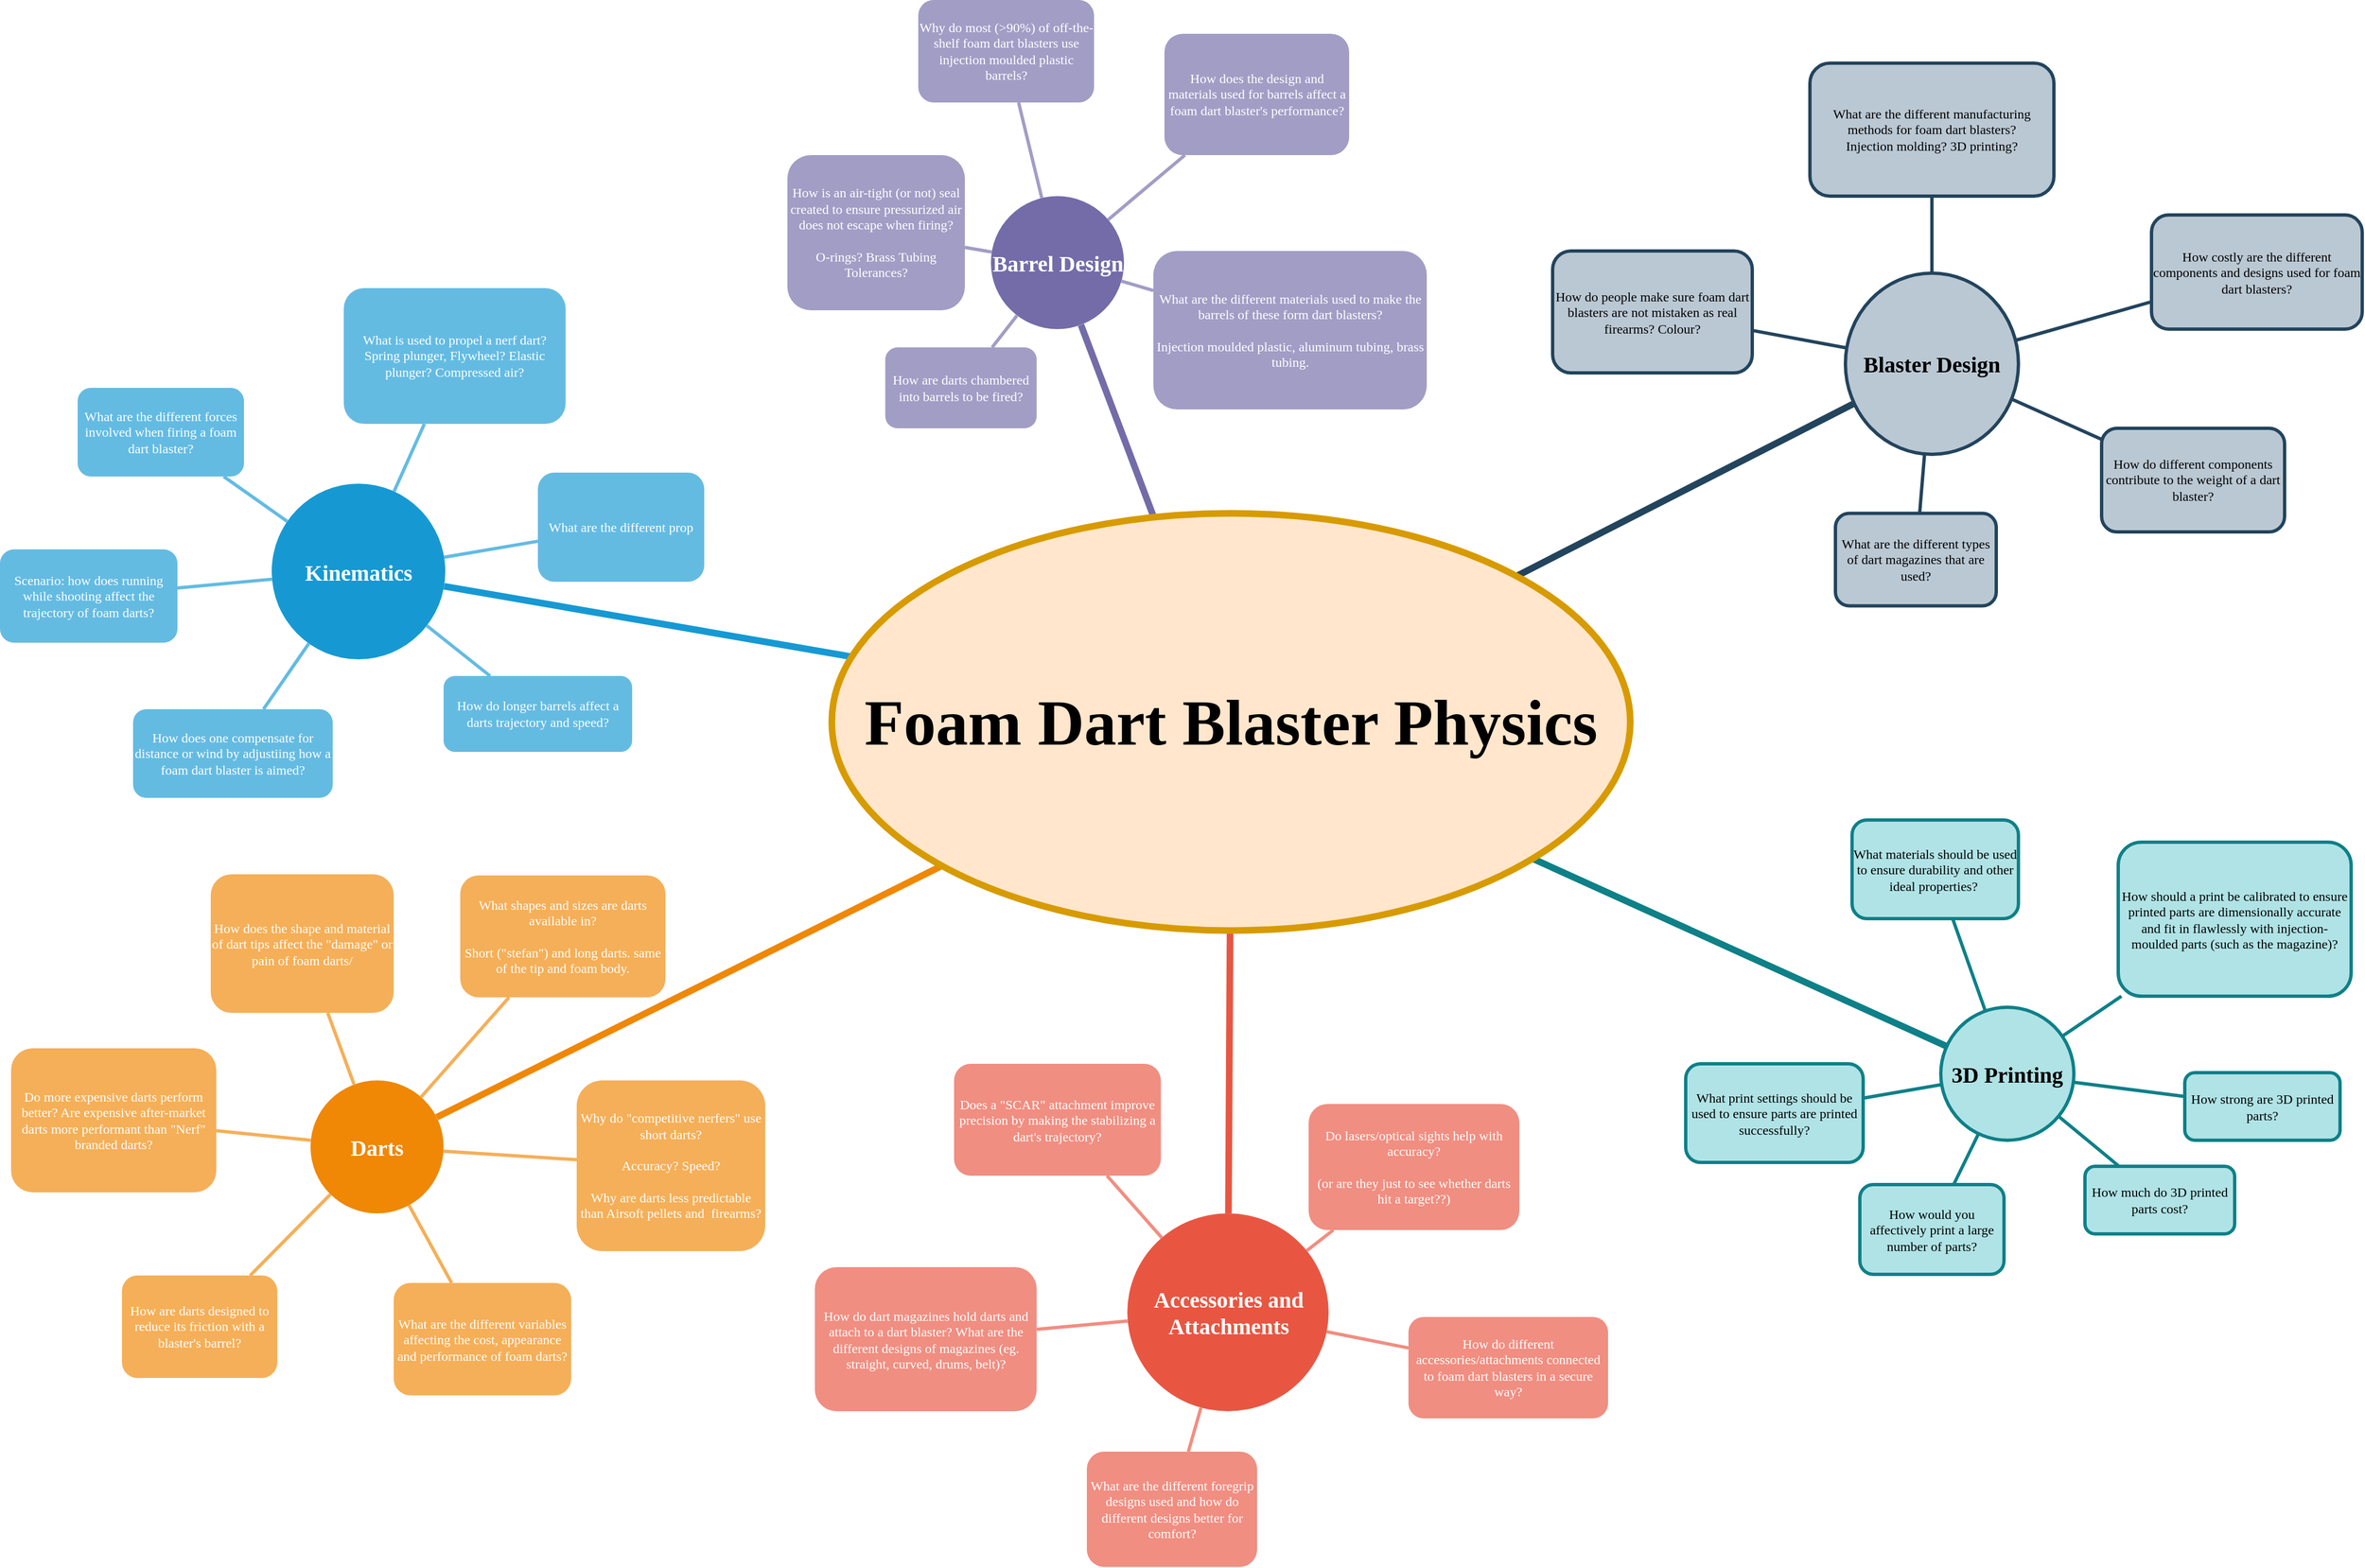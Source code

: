 <mxfile version="17.4.3" type="device"><diagram id="6a731a19-8d31-9384-78a2-239565b7b9f0" name="Page-1"><mxGraphModel dx="3160" dy="1696" grid="1" gridSize="10" guides="1" tooltips="1" connect="1" arrows="1" fold="1" page="1" pageScale="1" pageWidth="1169" pageHeight="827" background="none" math="0" shadow="0"><root><mxCell id="0"/><mxCell id="1" parent="0"/><mxCell id="1350" value="Kinematics" style="ellipse;whiteSpace=wrap;html=1;shadow=0;fontFamily=Tahoma;fontSize=20;fontColor=#FFFFFF;align=center;strokeWidth=3;fillColor=#1699D3;strokeColor=none;fontStyle=1" parent="1" vertex="1"><mxGeometry x="345" y="526.5" width="156.5" height="158.5" as="geometry"/></mxCell><mxCell id="1351" value="3D Printing" style="ellipse;whiteSpace=wrap;html=1;shadow=0;fontFamily=Tahoma;fontSize=20;align=center;strokeWidth=3;fillColor=#b0e3e6;strokeColor=#0e8088;fontStyle=1" parent="1" vertex="1"><mxGeometry x="1850" y="999" width="120" height="120" as="geometry"/></mxCell><mxCell id="1353" value="Blaster Design" style="ellipse;whiteSpace=wrap;html=1;shadow=0;fontFamily=Tahoma;fontSize=20;align=center;strokeWidth=3;fillColor=#bac8d3;strokeColor=#23445d;fontStyle=1" parent="1" vertex="1"><mxGeometry x="1764" y="336.5" width="156" height="163.5" as="geometry"/></mxCell><mxCell id="1354" value="Barrel Design" style="ellipse;whiteSpace=wrap;html=1;shadow=0;fontFamily=Tahoma;fontSize=20;fontColor=#FFFFFF;align=center;strokeWidth=3;fillColor=#736ca8;strokeColor=none;fontStyle=1" parent="1" vertex="1"><mxGeometry x="993.5" y="267" width="120" height="120" as="geometry"/></mxCell><mxCell id="1355" value="Darts" style="ellipse;whiteSpace=wrap;html=1;shadow=0;fontFamily=Tahoma;fontSize=20;fontColor=#FFFFFF;align=center;strokeWidth=3;fillColor=#F08705;strokeColor=none;fontStyle=1" parent="1" vertex="1"><mxGeometry x="380" y="1065" width="120" height="120" as="geometry"/></mxCell><mxCell id="1356" value="Accessories and Attachments" style="ellipse;whiteSpace=wrap;html=1;shadow=0;fontFamily=Tahoma;fontSize=20;fontColor=#FFFFFF;align=center;strokeWidth=3;fillColor=#E85642;strokeColor=none;fontStyle=1" parent="1" vertex="1"><mxGeometry x="1116.5" y="1185" width="181.5" height="178.5" as="geometry"/></mxCell><mxCell id="1357" value="How would you affectively print a large number of parts?" style="rounded=1;fillColor=#b0e3e6;strokeColor=#0e8088;strokeWidth=3;shadow=0;html=1;fontFamily=Tahoma;fontStyle=0;whiteSpace=wrap;" parent="1" vertex="1"><mxGeometry x="1777" y="1159" width="130" height="81" as="geometry"/></mxCell><mxCell id="1358" value="&lt;span style=&quot;&quot;&gt;What is used to propel a nerf dart? Spring plunger, Flywheel? Elastic plunger? Compressed air?&lt;/span&gt;" style="rounded=1;fillColor=#64BBE2;strokeColor=none;strokeWidth=3;shadow=0;html=1;fontColor=#FFFFFF;fontFamily=Tahoma;fontStyle=0;whiteSpace=wrap;" parent="1" vertex="1"><mxGeometry x="410" y="350" width="200" height="122.5" as="geometry"/></mxCell><mxCell id="1359" style="endArrow=none;strokeWidth=6;strokeColor=#1699D3;html=1;fontFamily=Tahoma;fontStyle=0" parent="1" source="1515" target="1350" edge="1"><mxGeometry relative="1" as="geometry"/></mxCell><mxCell id="1360" style="endArrow=none;strokeWidth=6;strokeColor=#0e8088;html=1;fontFamily=Tahoma;fontStyle=0;fillColor=#b0e3e6;" parent="1" source="1515" target="1351" edge="1"><mxGeometry relative="1" as="geometry"/></mxCell><mxCell id="1362" style="endArrow=none;strokeWidth=6;strokeColor=#23445d;html=1;fontFamily=Tahoma;fontStyle=0;fillColor=#bac8d3;" parent="1" source="1515" target="1353" edge="1"><mxGeometry relative="1" as="geometry"/></mxCell><mxCell id="1364" style="endArrow=none;strokeWidth=6;strokeColor=#736ca8;html=1;fontFamily=Tahoma;fontStyle=0" parent="1" source="1515" target="1354" edge="1"><mxGeometry relative="1" as="geometry"/></mxCell><mxCell id="1365" value="" style="edgeStyle=none;endArrow=none;strokeWidth=6;strokeColor=#F08705;html=1;fontFamily=Tahoma;fontStyle=0" parent="1" source="1515" target="1355" edge="1"><mxGeometry x="181" y="226.5" width="100" height="100" as="geometry"><mxPoint x="181" y="326.5" as="sourcePoint"/><mxPoint x="281" y="226.5" as="targetPoint"/></mxGeometry></mxCell><mxCell id="1366" value="" style="edgeStyle=none;endArrow=none;strokeWidth=6;strokeColor=#E85642;html=1;fontFamily=Tahoma;fontStyle=0" parent="1" source="1515" target="1356" edge="1"><mxGeometry x="181" y="226.5" width="100" height="100" as="geometry"><mxPoint x="181" y="326.5" as="sourcePoint"/><mxPoint x="281" y="226.5" as="targetPoint"/></mxGeometry></mxCell><mxCell id="1367" value="How do longer barrels affect a darts trajectory and speed?" style="rounded=1;fillColor=#64BBE2;strokeColor=none;strokeWidth=3;shadow=0;html=1;fontColor=#FFFFFF;fontFamily=Tahoma;fontStyle=0;whiteSpace=wrap;" parent="1" vertex="1"><mxGeometry x="500" y="700" width="170" height="68.5" as="geometry"/></mxCell><mxCell id="1368" value="How does one compensate for distance or wind by adjustiing how a foam dart blaster is aimed?" style="rounded=1;fillColor=#64BBE2;strokeColor=none;strokeWidth=3;shadow=0;html=1;fontColor=#FFFFFF;fontFamily=Tahoma;fontStyle=0;whiteSpace=wrap;" parent="1" vertex="1"><mxGeometry x="220" y="730" width="180" height="80" as="geometry"/></mxCell><mxCell id="1369" value="Scenario: how does running while shooting affect the trajectory of foam darts?" style="rounded=1;fillColor=#64BBE2;strokeColor=none;strokeWidth=3;shadow=0;html=1;fontColor=#FFFFFF;fontFamily=Tahoma;fontStyle=0;whiteSpace=wrap;" parent="1" vertex="1"><mxGeometry x="100" y="585.75" width="160" height="84.25" as="geometry"/></mxCell><mxCell id="1371" value="What are the different forces involved when firing a foam dart blaster?" style="rounded=1;fillColor=#64BBE2;strokeColor=none;strokeWidth=3;shadow=0;html=1;fontColor=#FFFFFF;fontFamily=Tahoma;fontStyle=0;whiteSpace=wrap;" parent="1" vertex="1"><mxGeometry x="170" y="440" width="150" height="80" as="geometry"/></mxCell><mxCell id="1375" value="What are the different prop" style="rounded=1;fillColor=#64BBE2;strokeColor=none;strokeWidth=3;shadow=0;html=1;fontColor=#FFFFFF;fontFamily=Tahoma;fontStyle=0;whiteSpace=wrap;" parent="1" vertex="1"><mxGeometry x="585" y="516.5" width="150" height="98.5" as="geometry"/></mxCell><mxCell id="1378" value="" style="edgeStyle=none;endArrow=none;strokeWidth=3;strokeColor=#64BBE2;html=1;fontFamily=Tahoma;fontStyle=0" parent="1" source="1350" target="1367" edge="1"><mxGeometry x="-400" y="311.5" width="100" height="100" as="geometry"><mxPoint x="-400" y="411.5" as="sourcePoint"/><mxPoint x="-300" y="311.5" as="targetPoint"/></mxGeometry></mxCell><mxCell id="1379" value="" style="edgeStyle=none;endArrow=none;strokeWidth=3;strokeColor=#64BBE2;html=1;fontFamily=Tahoma;fontStyle=0" parent="1" source="1350" target="1358" edge="1"><mxGeometry x="-400" y="311.5" width="100" height="100" as="geometry"><mxPoint x="-400" y="411.5" as="sourcePoint"/><mxPoint x="-300" y="311.5" as="targetPoint"/></mxGeometry></mxCell><mxCell id="1380" value="" style="edgeStyle=none;endArrow=none;strokeWidth=3;strokeColor=#64BBE2;html=1;fontFamily=Tahoma;fontStyle=0" parent="1" source="1350" target="1368" edge="1"><mxGeometry x="-400" y="311.5" width="100" height="100" as="geometry"><mxPoint x="-400" y="411.5" as="sourcePoint"/><mxPoint x="-300" y="311.5" as="targetPoint"/></mxGeometry></mxCell><mxCell id="1381" value="" style="edgeStyle=none;endArrow=none;strokeWidth=3;strokeColor=#64BBE2;html=1;fontFamily=Tahoma;fontStyle=0" parent="1" source="1350" target="1369" edge="1"><mxGeometry x="-400" y="311.5" width="100" height="100" as="geometry"><mxPoint x="-400" y="411.5" as="sourcePoint"/><mxPoint x="-300" y="311.5" as="targetPoint"/></mxGeometry></mxCell><mxCell id="1383" value="" style="edgeStyle=none;endArrow=none;strokeWidth=3;strokeColor=#64BBE2;html=1;fontFamily=Tahoma;fontStyle=0" parent="1" source="1350" target="1371" edge="1"><mxGeometry x="-400" y="311.5" width="100" height="100" as="geometry"><mxPoint x="-400" y="411.5" as="sourcePoint"/><mxPoint x="-300" y="311.5" as="targetPoint"/></mxGeometry></mxCell><mxCell id="1387" value="" style="edgeStyle=none;endArrow=none;strokeWidth=3;strokeColor=#64BBE2;html=1;fontFamily=Tahoma;fontStyle=0" parent="1" source="1350" target="1375" edge="1"><mxGeometry x="-400" y="311.5" width="100" height="100" as="geometry"><mxPoint x="-400" y="411.5" as="sourcePoint"/><mxPoint x="-300" y="311.5" as="targetPoint"/></mxGeometry></mxCell><mxCell id="1388" value="What print settings should be used to ensure parts are printed successfully?" style="rounded=1;fillColor=#b0e3e6;strokeColor=#0e8088;strokeWidth=3;shadow=0;html=1;fontFamily=Tahoma;fontStyle=0;whiteSpace=wrap;" parent="1" vertex="1"><mxGeometry x="1620" y="1050" width="160" height="89" as="geometry"/></mxCell><mxCell id="1392" value="What materials should be used to ensure durability and other ideal properties?&amp;nbsp;" style="rounded=1;fillColor=#b0e3e6;strokeColor=#0e8088;strokeWidth=3;shadow=0;html=1;fontFamily=Tahoma;fontStyle=0;whiteSpace=wrap;" parent="1" vertex="1"><mxGeometry x="1770" y="830" width="150" height="89" as="geometry"/></mxCell><mxCell id="1394" value="How should a print be calibrated to ensure printed parts are dimensionally accurate and fit in flawlessly with injection-moulded parts (such as the magazine)?" style="rounded=1;fillColor=#b0e3e6;strokeColor=#0e8088;strokeWidth=3;shadow=0;html=1;fontFamily=Tahoma;fontStyle=0;whiteSpace=wrap;" parent="1" vertex="1"><mxGeometry x="2010" y="850" width="210" height="139" as="geometry"/></mxCell><mxCell id="1395" value="How strong are 3D printed parts?" style="rounded=1;fillColor=#b0e3e6;strokeColor=#0e8088;strokeWidth=3;shadow=0;html=1;fontFamily=Tahoma;fontStyle=0;whiteSpace=wrap;" parent="1" vertex="1"><mxGeometry x="2070" y="1058" width="140" height="61" as="geometry"/></mxCell><mxCell id="1396" value="How much do 3D printed parts cost?" style="rounded=1;fillColor=#b0e3e6;strokeColor=#0e8088;strokeWidth=3;shadow=0;html=1;fontFamily=Tahoma;fontStyle=0;whiteSpace=wrap;" parent="1" vertex="1"><mxGeometry x="1980" y="1142.5" width="135" height="61" as="geometry"/></mxCell><mxCell id="1399" value="" style="edgeStyle=none;endArrow=none;strokeWidth=3;strokeColor=#0e8088;html=1;fontFamily=Tahoma;fontStyle=0;fillColor=#b0e3e6;" parent="1" source="1351" target="1357" edge="1"><mxGeometry x="750" y="779" width="100" height="100" as="geometry"><mxPoint x="750" y="879" as="sourcePoint"/><mxPoint x="850" y="779" as="targetPoint"/></mxGeometry></mxCell><mxCell id="1400" value="" style="edgeStyle=none;endArrow=none;strokeWidth=3;strokeColor=#0e8088;html=1;fontFamily=Tahoma;fontStyle=0;fillColor=#b0e3e6;" parent="1" source="1351" target="1388" edge="1"><mxGeometry x="750" y="779" width="100" height="100" as="geometry"><mxPoint x="750" y="879" as="sourcePoint"/><mxPoint x="850" y="779" as="targetPoint"/></mxGeometry></mxCell><mxCell id="1404" value="" style="edgeStyle=none;endArrow=none;strokeWidth=3;strokeColor=#0e8088;html=1;fontFamily=Tahoma;fontStyle=0;fillColor=#b0e3e6;" parent="1" source="1351" target="1392" edge="1"><mxGeometry x="750" y="779" width="100" height="100" as="geometry"><mxPoint x="750" y="879" as="sourcePoint"/><mxPoint x="850" y="779" as="targetPoint"/></mxGeometry></mxCell><mxCell id="1406" value="" style="edgeStyle=none;endArrow=none;strokeWidth=3;strokeColor=#0e8088;html=1;fontFamily=Tahoma;fontStyle=0;fillColor=#b0e3e6;" parent="1" source="1351" target="1394" edge="1"><mxGeometry x="750" y="779" width="100" height="100" as="geometry"><mxPoint x="750" y="879" as="sourcePoint"/><mxPoint x="850" y="779" as="targetPoint"/></mxGeometry></mxCell><mxCell id="1407" value="" style="edgeStyle=none;endArrow=none;strokeWidth=3;strokeColor=#0e8088;html=1;fontFamily=Tahoma;fontStyle=0;fillColor=#b0e3e6;" parent="1" source="1351" target="1395" edge="1"><mxGeometry x="750" y="779" width="100" height="100" as="geometry"><mxPoint x="750" y="879" as="sourcePoint"/><mxPoint x="850" y="779" as="targetPoint"/></mxGeometry></mxCell><mxCell id="1408" value="" style="edgeStyle=none;endArrow=none;strokeWidth=3;strokeColor=#0e8088;html=1;fontFamily=Tahoma;fontStyle=0;fillColor=#b0e3e6;" parent="1" source="1351" target="1396" edge="1"><mxGeometry x="750" y="779" width="100" height="100" as="geometry"><mxPoint x="750" y="879" as="sourcePoint"/><mxPoint x="850" y="779" as="targetPoint"/></mxGeometry></mxCell><mxCell id="1437" value="How do different components contribute to the weight of a dart blaster?" style="rounded=1;fillColor=#bac8d3;strokeColor=#23445d;strokeWidth=3;shadow=0;html=1;fontFamily=Tahoma;fontStyle=0;whiteSpace=wrap;" parent="1" vertex="1"><mxGeometry x="1995" y="476.5" width="165" height="93.5" as="geometry"/></mxCell><mxCell id="1438" value="How costly are the different components and designs used for foam dart blasters?" style="rounded=1;fillColor=#bac8d3;strokeColor=#23445d;strokeWidth=3;shadow=0;html=1;fontFamily=Tahoma;fontStyle=0;whiteSpace=wrap;" parent="1" vertex="1"><mxGeometry x="2040" y="284" width="190" height="103" as="geometry"/></mxCell><mxCell id="1441" value="What are the different types of dart magazines that are used?" style="rounded=1;fillColor=#bac8d3;strokeColor=#23445d;strokeWidth=3;shadow=0;html=1;fontFamily=Tahoma;fontStyle=0;whiteSpace=wrap;" parent="1" vertex="1"><mxGeometry x="1755" y="553.25" width="145" height="83.5" as="geometry"/></mxCell><mxCell id="1444" value="What are the different manufacturing methods for foam dart blasters?&lt;br&gt;Injection molding? 3D printing?" style="rounded=1;fillColor=#bac8d3;strokeColor=#23445d;strokeWidth=3;shadow=0;html=1;fontFamily=Tahoma;fontStyle=0;whiteSpace=wrap;" parent="1" vertex="1"><mxGeometry x="1732" y="147" width="220" height="120" as="geometry"/></mxCell><mxCell id="1445" value="How do people make sure foam dart blasters are not mistaken as real firearms? Colour?" style="rounded=1;fillColor=#bac8d3;strokeColor=#23445d;strokeWidth=3;shadow=0;html=1;fontFamily=Tahoma;fontStyle=0;whiteSpace=wrap;" parent="1" vertex="1"><mxGeometry x="1500" y="316.5" width="180" height="110" as="geometry"/></mxCell><mxCell id="1448" value="" style="edgeStyle=none;endArrow=none;strokeWidth=3;strokeColor=#23445d;html=1;fontFamily=Tahoma;fontStyle=0;fillColor=#bac8d3;" parent="1" source="1353" target="1437" edge="1"><mxGeometry x="-230" y="-253.5" width="100" height="100" as="geometry"><mxPoint x="-230" y="-153.5" as="sourcePoint"/><mxPoint x="-130" y="-253.5" as="targetPoint"/></mxGeometry></mxCell><mxCell id="1449" value="" style="edgeStyle=none;endArrow=none;strokeWidth=3;strokeColor=#23445d;html=1;fontFamily=Tahoma;fontStyle=0;fillColor=#bac8d3;" parent="1" source="1353" target="1438" edge="1"><mxGeometry x="-230" y="-253.5" width="100" height="100" as="geometry"><mxPoint x="-230" y="-153.5" as="sourcePoint"/><mxPoint x="-130" y="-253.5" as="targetPoint"/></mxGeometry></mxCell><mxCell id="1453" value="" style="edgeStyle=none;endArrow=none;strokeWidth=3;strokeColor=#23445d;html=1;fontFamily=Tahoma;fontStyle=0;fillColor=#bac8d3;" parent="1" source="1353" target="1441" edge="1"><mxGeometry x="-230" y="-253.5" width="100" height="100" as="geometry"><mxPoint x="-230" y="-153.5" as="sourcePoint"/><mxPoint x="-130" y="-253.5" as="targetPoint"/></mxGeometry></mxCell><mxCell id="1455" value="" style="edgeStyle=none;endArrow=none;strokeWidth=3;strokeColor=#23445d;html=1;fontFamily=Tahoma;fontStyle=0;fillColor=#bac8d3;" parent="1" source="1353" target="1444" edge="1"><mxGeometry x="-230" y="-253.5" width="100" height="100" as="geometry"><mxPoint x="-230" y="-153.5" as="sourcePoint"/><mxPoint x="-130" y="-253.5" as="targetPoint"/></mxGeometry></mxCell><mxCell id="1456" value="" style="edgeStyle=none;endArrow=none;strokeWidth=3;strokeColor=#23445d;html=1;fontFamily=Tahoma;fontStyle=0;fillColor=#bac8d3;" parent="1" source="1353" target="1445" edge="1"><mxGeometry x="-230" y="-253.5" width="100" height="100" as="geometry"><mxPoint x="-230" y="-153.5" as="sourcePoint"/><mxPoint x="-130" y="-253.5" as="targetPoint"/></mxGeometry></mxCell><mxCell id="1457" value="Why do most (&amp;gt;90%) of off-the-shelf foam dart blasters use injection moulded plastic barrels?" style="rounded=1;fillColor=#a29dc5;strokeColor=none;strokeWidth=3;shadow=0;html=1;fontColor=#FFFFFF;fontFamily=Tahoma;fontStyle=0;whiteSpace=wrap;" parent="1" vertex="1"><mxGeometry x="928" y="90" width="158.5" height="92.5" as="geometry"/></mxCell><mxCell id="1458" value="How are darts chambered into barrels to be fired?" style="rounded=1;fillColor=#a29dc5;strokeColor=none;strokeWidth=3;shadow=0;html=1;fontColor=#FFFFFF;fontFamily=Tahoma;fontStyle=0;whiteSpace=wrap;" parent="1" vertex="1"><mxGeometry x="898.25" y="403.5" width="136.5" height="73" as="geometry"/></mxCell><mxCell id="1459" value="How does the design and materials used for barrels affect a foam dart blaster's performance?" style="rounded=1;fillColor=#a29dc5;strokeColor=none;strokeWidth=3;shadow=0;html=1;fontColor=#FFFFFF;fontFamily=Tahoma;fontStyle=0;whiteSpace=wrap;" parent="1" vertex="1"><mxGeometry x="1150" y="120.5" width="166.5" height="109.5" as="geometry"/></mxCell><mxCell id="1461" value="What are the different materials used to make the barrels of these form dart blasters?&lt;br&gt;&lt;br&gt;Injection moulded plastic, aluminum tubing, brass tubing." style="rounded=1;fillColor=#a29dc5;strokeColor=none;strokeWidth=3;shadow=0;html=1;fontColor=#FFFFFF;fontFamily=Tahoma;fontStyle=0;whiteSpace=wrap;" parent="1" vertex="1"><mxGeometry x="1140" y="316.5" width="246.5" height="143" as="geometry"/></mxCell><mxCell id="1462" value="How is an air-tight (or not) seal created to ensure pressurized air does not escape when firing?&lt;br&gt;&lt;br&gt;O-rings? Brass Tubing Tolerances?" style="rounded=1;fillColor=#a29dc5;strokeColor=none;strokeWidth=3;shadow=0;html=1;fontColor=#FFFFFF;fontFamily=Tahoma;fontStyle=0;whiteSpace=wrap;" parent="1" vertex="1"><mxGeometry x="810" y="230" width="160" height="140" as="geometry"/></mxCell><mxCell id="1464" value="" style="edgeStyle=none;endArrow=none;strokeWidth=3;strokeColor=#A29DC5;html=1;fontFamily=Tahoma;fontStyle=0" parent="1" source="1354" target="1461" edge="1"><mxGeometry x="-466.5" y="-1008" width="100" height="100" as="geometry"><mxPoint x="-466.5" y="-908" as="sourcePoint"/><mxPoint x="-366.5" y="-1008" as="targetPoint"/></mxGeometry></mxCell><mxCell id="1465" value="" style="edgeStyle=none;endArrow=none;strokeWidth=3;strokeColor=#A29DC5;html=1;fontFamily=Tahoma;fontStyle=0" parent="1" source="1354" target="1458" edge="1"><mxGeometry x="-466.5" y="-1008" width="100" height="100" as="geometry"><mxPoint x="-466.5" y="-908" as="sourcePoint"/><mxPoint x="-366.5" y="-1008" as="targetPoint"/></mxGeometry></mxCell><mxCell id="1466" value="" style="edgeStyle=none;endArrow=none;strokeWidth=3;strokeColor=#A29DC5;html=1;fontFamily=Tahoma;fontStyle=0" parent="1" source="1354" target="1462" edge="1"><mxGeometry x="-466.5" y="-1008" width="100" height="100" as="geometry"><mxPoint x="-466.5" y="-908" as="sourcePoint"/><mxPoint x="-366.5" y="-1008" as="targetPoint"/></mxGeometry></mxCell><mxCell id="1467" value="" style="edgeStyle=none;endArrow=none;strokeWidth=3;strokeColor=#A29DC5;html=1;fontFamily=Tahoma;fontStyle=0" parent="1" source="1354" target="1457" edge="1"><mxGeometry x="-466.5" y="-1008" width="100" height="100" as="geometry"><mxPoint x="-466.5" y="-908" as="sourcePoint"/><mxPoint x="-366.5" y="-1008" as="targetPoint"/></mxGeometry></mxCell><mxCell id="1468" value="Why do &quot;competitive nerfers&quot; use short darts?&lt;br&gt;&lt;br&gt;Accuracy? Speed?&lt;br&gt;&lt;br&gt;Why are darts less predictable than Airsoft pellets and&amp;nbsp; firearms?" style="rounded=1;fillColor=#f5af58;strokeColor=none;strokeWidth=3;shadow=0;html=1;fontColor=#FFFFFF;fontFamily=Tahoma;fontStyle=0;whiteSpace=wrap;" parent="1" vertex="1"><mxGeometry x="620" y="1065" width="170" height="154" as="geometry"/></mxCell><mxCell id="1469" value="What are the different variables affecting the cost, appearance and performance of foam darts?" style="rounded=1;fillColor=#f5af58;strokeColor=none;strokeWidth=3;shadow=0;html=1;fontColor=#FFFFFF;fontFamily=Tahoma;fontStyle=0;whiteSpace=wrap;" parent="1" vertex="1"><mxGeometry x="455" y="1247.75" width="160" height="101.5" as="geometry"/></mxCell><mxCell id="1471" value="How are darts designed to reduce its friction with a blaster's barrel?" style="rounded=1;fillColor=#f5af58;strokeColor=none;strokeWidth=3;shadow=0;html=1;fontColor=#FFFFFF;fontFamily=Tahoma;fontStyle=0;whiteSpace=wrap;" parent="1" vertex="1"><mxGeometry x="210" y="1241" width="140" height="92.5" as="geometry"/></mxCell><mxCell id="1472" value="How does the shape and material of dart tips affect the &quot;damage&quot; or pain of foam darts/" style="rounded=1;fillColor=#f5af58;strokeColor=none;strokeWidth=3;shadow=0;html=1;fontColor=#FFFFFF;fontFamily=Tahoma;fontStyle=0;whiteSpace=wrap;" parent="1" vertex="1"><mxGeometry x="290" y="879" width="165" height="125" as="geometry"/></mxCell><mxCell id="1476" value="Do more expensive darts perform better? Are expensive after-market darts more performant than &quot;Nerf&quot; branded darts?" style="rounded=1;fillColor=#f5af58;strokeColor=none;strokeWidth=3;shadow=0;html=1;fontColor=#FFFFFF;fontFamily=Tahoma;fontStyle=0;whiteSpace=wrap;" parent="1" vertex="1"><mxGeometry x="110" y="1036" width="185" height="130" as="geometry"/></mxCell><mxCell id="1478" value="What shapes and sizes are darts available in?&lt;br&gt;&lt;br&gt;Short (&quot;stefan&quot;) and long darts. same of the tip and foam body." style="rounded=1;fillColor=#f5af58;strokeColor=none;strokeWidth=3;shadow=0;html=1;fontColor=#FFFFFF;fontFamily=Tahoma;fontStyle=0;whiteSpace=wrap;" parent="1" vertex="1"><mxGeometry x="515" y="880" width="185" height="110" as="geometry"/></mxCell><mxCell id="1479" value="" style="edgeStyle=none;endArrow=none;strokeWidth=3;strokeColor=#F5AF58;html=1;fontFamily=Tahoma;fontStyle=0" parent="1" source="1355" target="1478" edge="1"><mxGeometry x="-540" y="-205" width="100" height="100" as="geometry"><mxPoint x="-540" y="-105" as="sourcePoint"/><mxPoint x="-440" y="-205" as="targetPoint"/></mxGeometry></mxCell><mxCell id="1480" value="" style="edgeStyle=none;endArrow=none;strokeWidth=3;strokeColor=#F5AF58;html=1;fontFamily=Tahoma;fontStyle=0" parent="1" source="1355" target="1468" edge="1"><mxGeometry x="-540" y="-205" width="100" height="100" as="geometry"><mxPoint x="-540" y="-105" as="sourcePoint"/><mxPoint x="-440" y="-205" as="targetPoint"/></mxGeometry></mxCell><mxCell id="1481" value="" style="edgeStyle=none;endArrow=none;strokeWidth=3;strokeColor=#F5AF58;html=1;fontFamily=Tahoma;fontStyle=0" parent="1" source="1355" target="1469" edge="1"><mxGeometry x="-540" y="-205" width="100" height="100" as="geometry"><mxPoint x="-540" y="-105" as="sourcePoint"/><mxPoint x="-440" y="-205" as="targetPoint"/></mxGeometry></mxCell><mxCell id="1483" value="" style="edgeStyle=none;endArrow=none;strokeWidth=3;strokeColor=#F5AF58;html=1;fontFamily=Tahoma;fontStyle=0" parent="1" source="1355" target="1471" edge="1"><mxGeometry x="-540" y="-205" width="100" height="100" as="geometry"><mxPoint x="-540" y="-105" as="sourcePoint"/><mxPoint x="-440" y="-205" as="targetPoint"/></mxGeometry></mxCell><mxCell id="1484" value="" style="edgeStyle=none;endArrow=none;strokeWidth=3;strokeColor=#F5AF58;html=1;fontFamily=Tahoma;fontStyle=0" parent="1" source="1355" target="1472" edge="1"><mxGeometry x="-540" y="-205" width="100" height="100" as="geometry"><mxPoint x="-540" y="-105" as="sourcePoint"/><mxPoint x="-440" y="-205" as="targetPoint"/></mxGeometry></mxCell><mxCell id="1488" value="" style="edgeStyle=none;endArrow=none;strokeWidth=3;strokeColor=#F5AF58;html=1;fontFamily=Tahoma;fontStyle=0" parent="1" source="1355" target="1476" edge="1"><mxGeometry x="-540" y="-205" width="100" height="100" as="geometry"><mxPoint x="-540" y="-105" as="sourcePoint"/><mxPoint x="-440" y="-205" as="targetPoint"/></mxGeometry></mxCell><mxCell id="1490" value="Do lasers/optical sights help with accuracy?&lt;br&gt;&lt;br&gt;(or are they just to see whether darts hit a target??)" style="rounded=1;fillColor=#f08e81;strokeColor=none;strokeWidth=3;shadow=0;html=1;fontColor=#FFFFFF;fontFamily=Tahoma;fontStyle=0;whiteSpace=wrap;" parent="1" vertex="1"><mxGeometry x="1280" y="1086.25" width="190" height="113.75" as="geometry"/></mxCell><mxCell id="1491" value="Does a &quot;SCAR&quot; attachment improve precision by making the stabilizing a dart's trajectory?" style="rounded=1;fillColor=#f08e81;strokeColor=none;strokeWidth=3;shadow=0;html=1;fontColor=#FFFFFF;fontFamily=Tahoma;fontStyle=0;whiteSpace=wrap;" parent="1" vertex="1"><mxGeometry x="960.25" y="1050" width="186.5" height="101" as="geometry"/></mxCell><mxCell id="1493" value="What are the different foregrip designs used and how do different designs better for comfort?" style="rounded=1;fillColor=#f08e81;strokeColor=none;strokeWidth=3;shadow=0;html=1;fontColor=#FFFFFF;fontFamily=Tahoma;fontStyle=0;whiteSpace=wrap;" parent="1" vertex="1"><mxGeometry x="1080" y="1400" width="153.5" height="104" as="geometry"/></mxCell><mxCell id="1495" value="How do dart magazines hold darts and attach to a dart blaster? What are the different designs of magazines​ (eg. straight, curved, drums, belt)?" style="rounded=1;fillColor=#f08e81;strokeColor=none;strokeWidth=3;shadow=0;html=1;fontColor=#FFFFFF;fontFamily=Tahoma;fontStyle=0;whiteSpace=wrap;" parent="1" vertex="1"><mxGeometry x="834.75" y="1233.5" width="200" height="130" as="geometry"/></mxCell><mxCell id="1500" value="How do different accessories/attachments connected to foam dart blasters in a secure way?" style="rounded=1;fillColor=#f08e81;strokeColor=none;strokeWidth=3;shadow=0;html=1;fontColor=#FFFFFF;fontFamily=Tahoma;fontStyle=0;whiteSpace=wrap;" parent="1" vertex="1"><mxGeometry x="1370" y="1278.5" width="180" height="91.5" as="geometry"/></mxCell><mxCell id="1503" value="" style="edgeStyle=none;endArrow=none;strokeWidth=3;strokeColor=#F08E81;html=1;fontFamily=Tahoma;fontStyle=0" parent="1" source="1356" target="1490" edge="1"><mxGeometry x="696.5" y="91" width="100" height="100" as="geometry"><mxPoint x="696.5" y="191" as="sourcePoint"/><mxPoint x="796.5" y="91" as="targetPoint"/></mxGeometry></mxCell><mxCell id="1504" value="" style="edgeStyle=none;endArrow=none;strokeWidth=3;strokeColor=#F08E81;html=1;fontFamily=Tahoma;fontStyle=0" parent="1" source="1356" target="1491" edge="1"><mxGeometry x="696.5" y="91" width="100" height="100" as="geometry"><mxPoint x="696.5" y="191" as="sourcePoint"/><mxPoint x="796.5" y="91" as="targetPoint"/></mxGeometry></mxCell><mxCell id="1506" value="" style="edgeStyle=none;endArrow=none;strokeWidth=3;strokeColor=#F08E81;html=1;fontFamily=Tahoma;fontStyle=0" parent="1" source="1356" target="1493" edge="1"><mxGeometry x="696.5" y="91" width="100" height="100" as="geometry"><mxPoint x="696.5" y="191" as="sourcePoint"/><mxPoint x="796.5" y="91" as="targetPoint"/></mxGeometry></mxCell><mxCell id="1508" value="" style="edgeStyle=none;endArrow=none;strokeWidth=3;strokeColor=#F08E81;html=1;fontFamily=Tahoma;fontStyle=0" parent="1" source="1356" target="1495" edge="1"><mxGeometry x="696.5" y="91" width="100" height="100" as="geometry"><mxPoint x="696.5" y="191" as="sourcePoint"/><mxPoint x="796.5" y="91" as="targetPoint"/></mxGeometry></mxCell><mxCell id="1513" value="" style="edgeStyle=none;endArrow=none;strokeWidth=3;strokeColor=#F08E81;html=1;fontFamily=Tahoma;fontStyle=0" parent="1" source="1356" target="1500" edge="1"><mxGeometry x="696.5" y="91" width="100" height="100" as="geometry"><mxPoint x="696.5" y="191" as="sourcePoint"/><mxPoint x="796.5" y="91" as="targetPoint"/></mxGeometry></mxCell><mxCell id="1515" value="Foam Dart Blaster Physics" style="ellipse;whiteSpace=wrap;html=1;shadow=0;fontFamily=Comic Sans MS;fontSize=58;align=center;strokeColor=#d79b00;strokeWidth=6;fillColor=#ffe6cc;fontStyle=1;" parent="1" vertex="1"><mxGeometry x="850" y="553.25" width="720" height="376.5" as="geometry"/></mxCell><mxCell id="1541" value="" style="edgeStyle=none;endArrow=none;strokeWidth=3;strokeColor=#A29DC5;html=1;fontFamily=Tahoma;fontStyle=0" parent="1" source="1354" target="1459" edge="1"><mxGeometry x="-1891.5" y="-1313" width="100" height="100" as="geometry"><mxPoint x="-1891.5" y="-1213" as="sourcePoint"/><mxPoint x="-1791.5" y="-1313" as="targetPoint"/></mxGeometry></mxCell></root></mxGraphModel></diagram></mxfile>